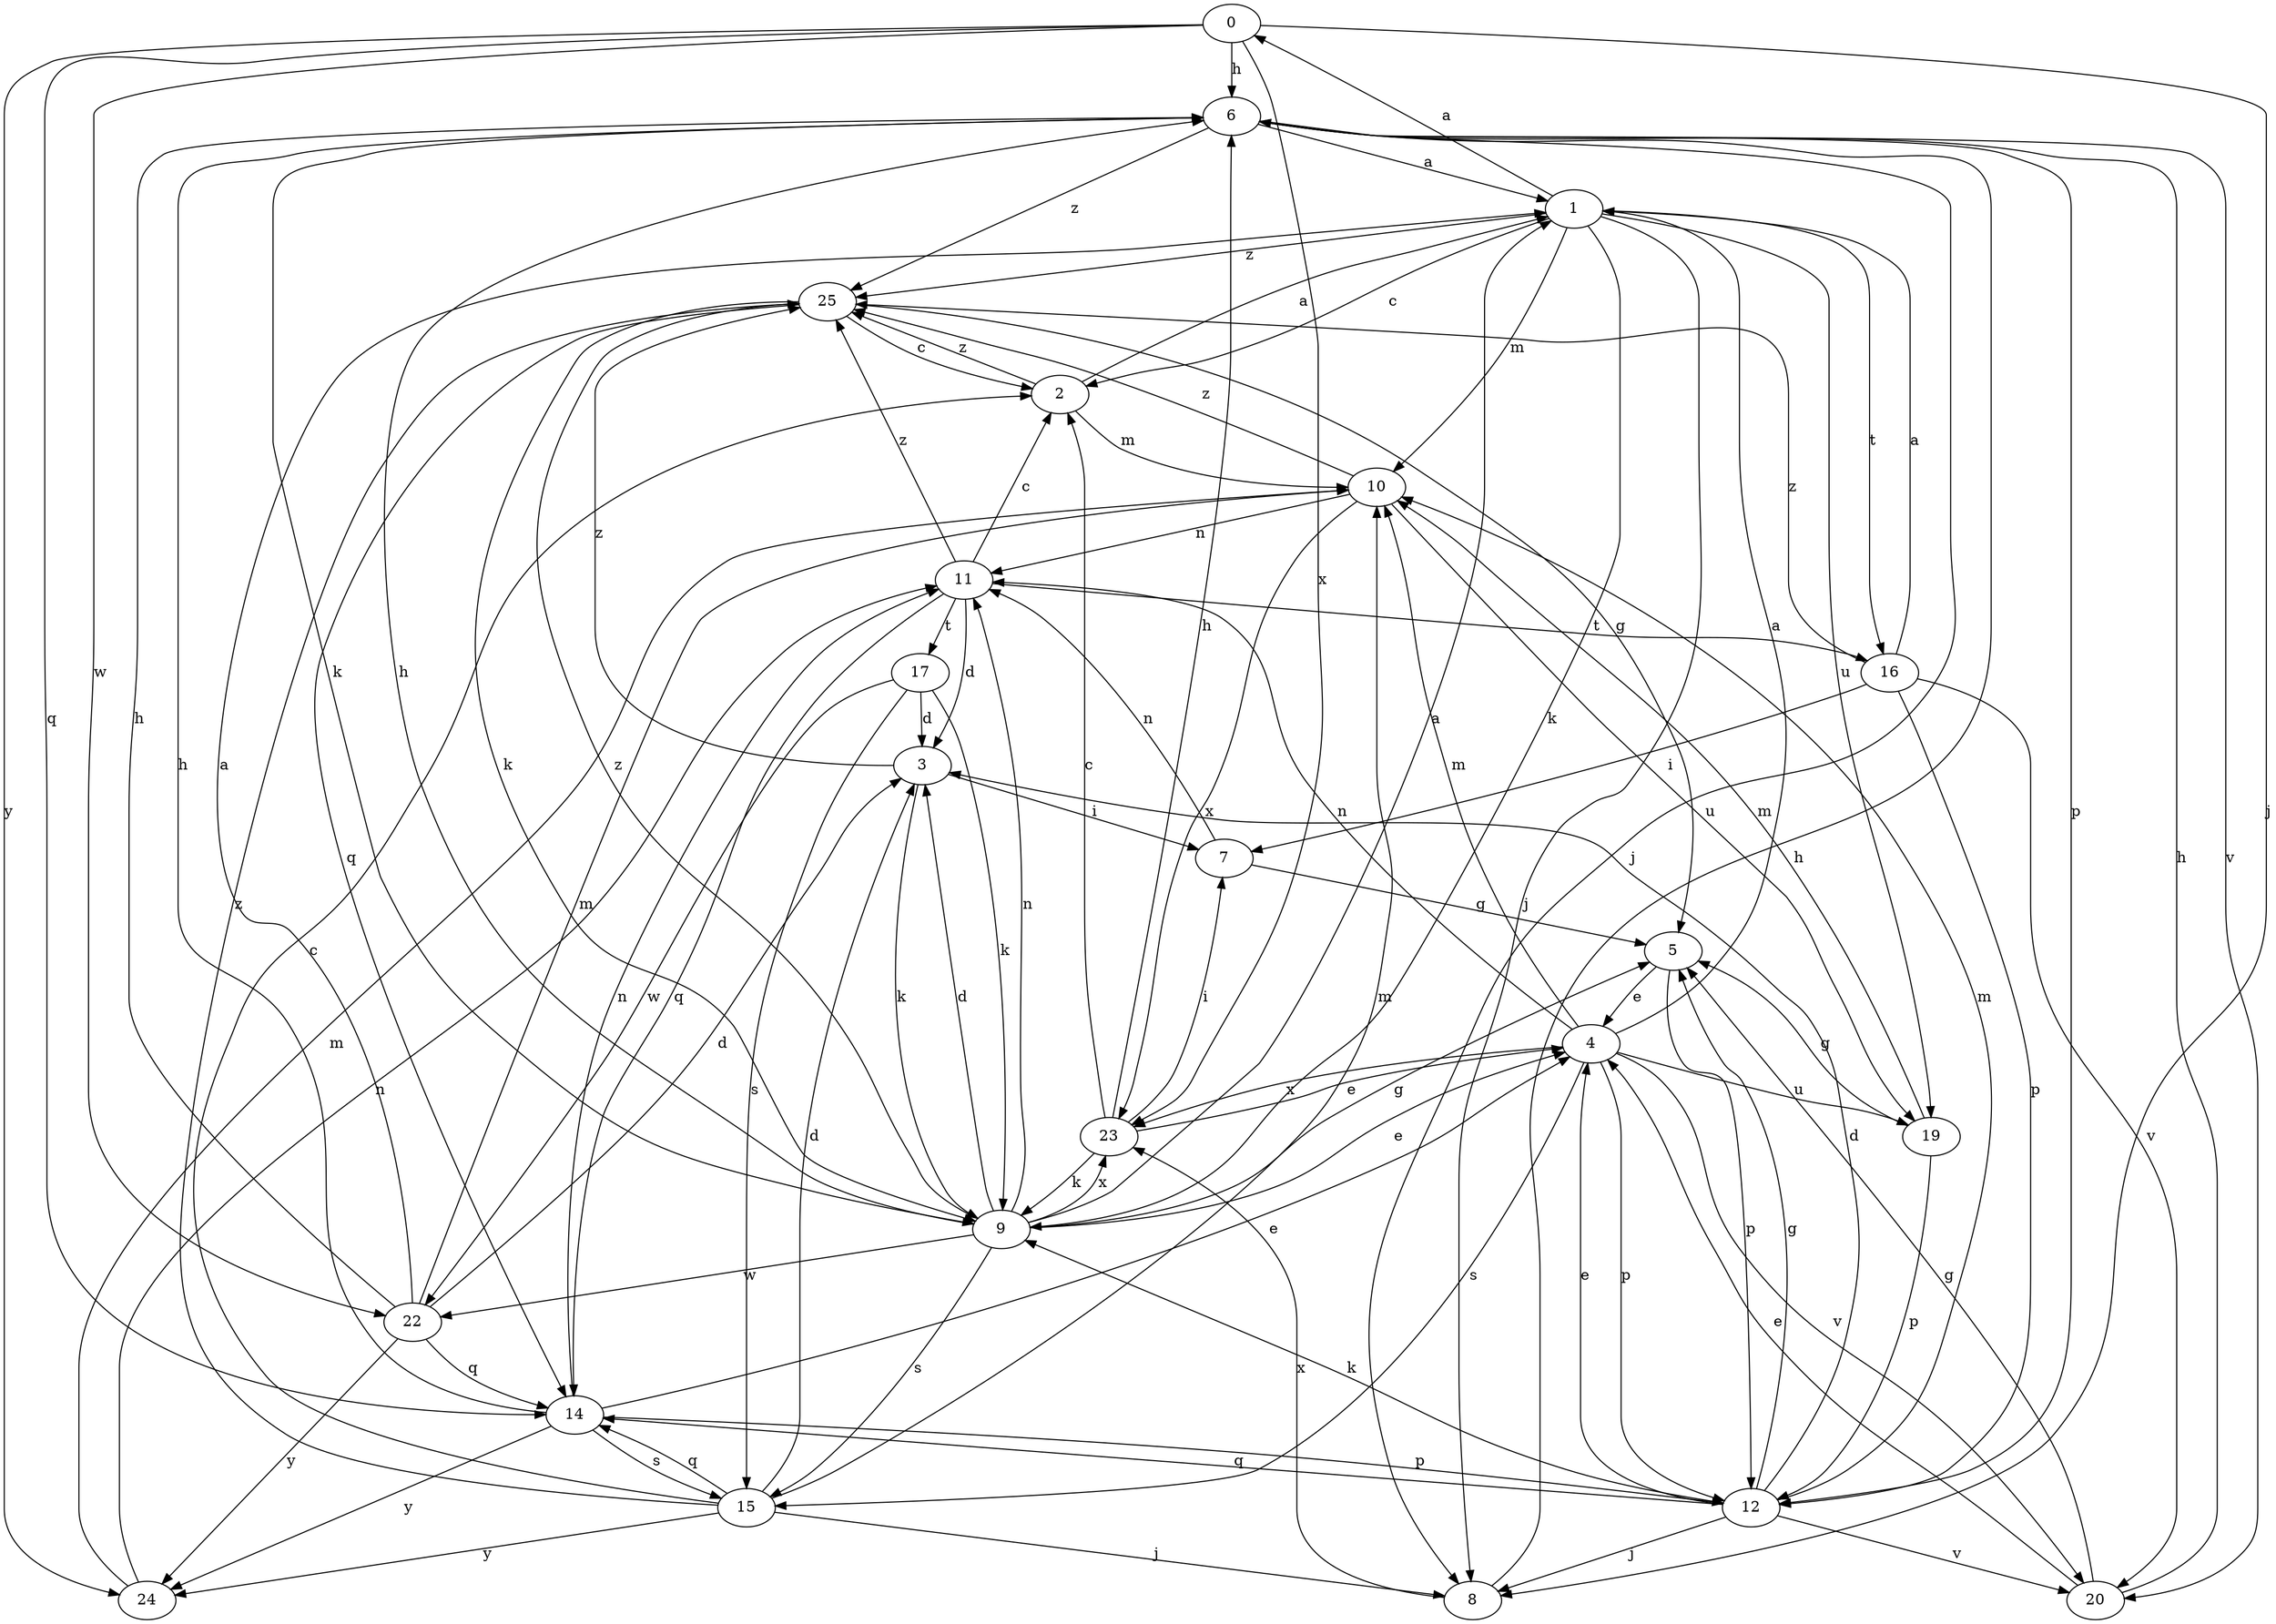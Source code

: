 strict digraph  {
0;
1;
2;
3;
4;
5;
6;
7;
8;
9;
10;
11;
12;
14;
15;
16;
17;
19;
20;
22;
23;
24;
25;
0 -> 6  [label=h];
0 -> 8  [label=j];
0 -> 14  [label=q];
0 -> 22  [label=w];
0 -> 23  [label=x];
0 -> 24  [label=y];
1 -> 0  [label=a];
1 -> 2  [label=c];
1 -> 8  [label=j];
1 -> 9  [label=k];
1 -> 10  [label=m];
1 -> 16  [label=t];
1 -> 19  [label=u];
1 -> 25  [label=z];
2 -> 1  [label=a];
2 -> 10  [label=m];
2 -> 25  [label=z];
3 -> 7  [label=i];
3 -> 9  [label=k];
3 -> 25  [label=z];
4 -> 1  [label=a];
4 -> 10  [label=m];
4 -> 11  [label=n];
4 -> 12  [label=p];
4 -> 15  [label=s];
4 -> 19  [label=u];
4 -> 20  [label=v];
4 -> 23  [label=x];
5 -> 4  [label=e];
5 -> 12  [label=p];
6 -> 1  [label=a];
6 -> 8  [label=j];
6 -> 9  [label=k];
6 -> 12  [label=p];
6 -> 20  [label=v];
6 -> 25  [label=z];
7 -> 5  [label=g];
7 -> 11  [label=n];
8 -> 6  [label=h];
8 -> 23  [label=x];
9 -> 1  [label=a];
9 -> 3  [label=d];
9 -> 4  [label=e];
9 -> 5  [label=g];
9 -> 6  [label=h];
9 -> 11  [label=n];
9 -> 15  [label=s];
9 -> 22  [label=w];
9 -> 23  [label=x];
9 -> 25  [label=z];
10 -> 11  [label=n];
10 -> 19  [label=u];
10 -> 23  [label=x];
10 -> 25  [label=z];
11 -> 2  [label=c];
11 -> 3  [label=d];
11 -> 14  [label=q];
11 -> 16  [label=t];
11 -> 17  [label=t];
11 -> 25  [label=z];
12 -> 3  [label=d];
12 -> 4  [label=e];
12 -> 5  [label=g];
12 -> 8  [label=j];
12 -> 9  [label=k];
12 -> 10  [label=m];
12 -> 14  [label=q];
12 -> 20  [label=v];
14 -> 4  [label=e];
14 -> 6  [label=h];
14 -> 11  [label=n];
14 -> 12  [label=p];
14 -> 15  [label=s];
14 -> 24  [label=y];
15 -> 2  [label=c];
15 -> 3  [label=d];
15 -> 8  [label=j];
15 -> 10  [label=m];
15 -> 14  [label=q];
15 -> 24  [label=y];
15 -> 25  [label=z];
16 -> 1  [label=a];
16 -> 7  [label=i];
16 -> 12  [label=p];
16 -> 20  [label=v];
16 -> 25  [label=z];
17 -> 3  [label=d];
17 -> 9  [label=k];
17 -> 15  [label=s];
17 -> 22  [label=w];
19 -> 5  [label=g];
19 -> 10  [label=m];
19 -> 12  [label=p];
20 -> 4  [label=e];
20 -> 5  [label=g];
20 -> 6  [label=h];
22 -> 1  [label=a];
22 -> 3  [label=d];
22 -> 6  [label=h];
22 -> 10  [label=m];
22 -> 14  [label=q];
22 -> 24  [label=y];
23 -> 2  [label=c];
23 -> 4  [label=e];
23 -> 6  [label=h];
23 -> 7  [label=i];
23 -> 9  [label=k];
24 -> 10  [label=m];
24 -> 11  [label=n];
25 -> 2  [label=c];
25 -> 5  [label=g];
25 -> 9  [label=k];
25 -> 14  [label=q];
}
